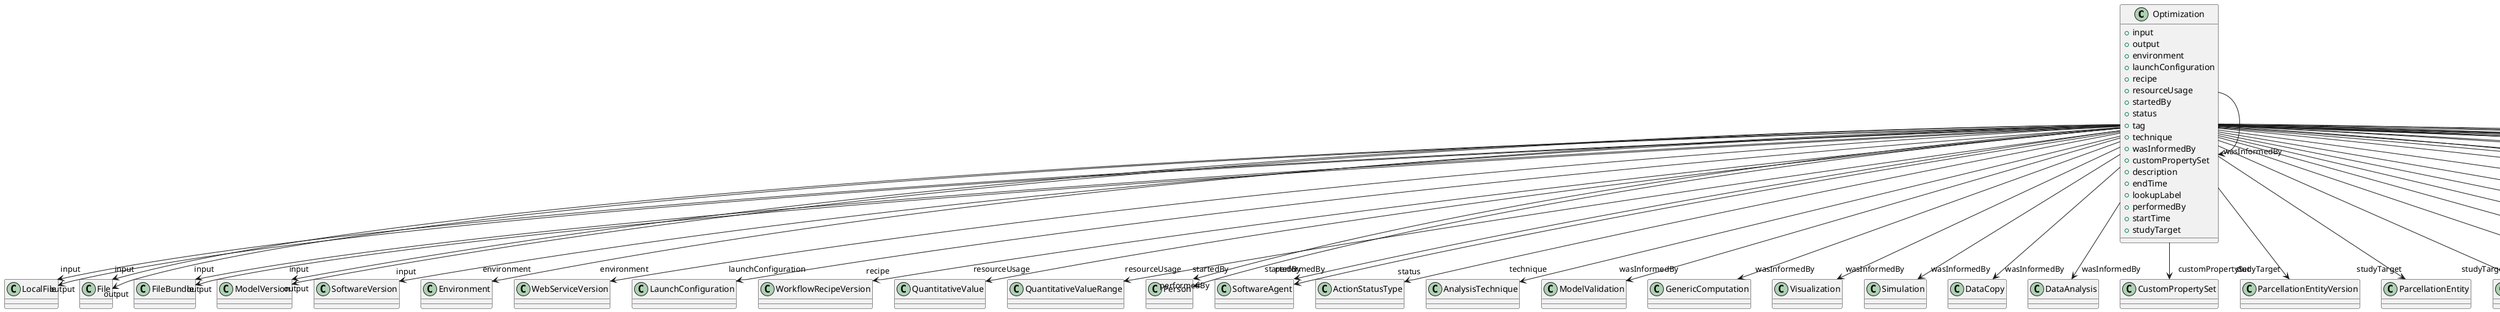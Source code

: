 @startuml
class Optimization {
+input
+output
+environment
+launchConfiguration
+recipe
+resourceUsage
+startedBy
+status
+tag
+technique
+wasInformedBy
+customPropertySet
+description
+endTime
+lookupLabel
+performedBy
+startTime
+studyTarget

}
Optimization -d-> "input" LocalFile
Optimization -d-> "input" File
Optimization -d-> "input" FileBundle
Optimization -d-> "input" ModelVersion
Optimization -d-> "input" SoftwareVersion
Optimization -d-> "output" LocalFile
Optimization -d-> "output" File
Optimization -d-> "output" FileBundle
Optimization -d-> "output" ModelVersion
Optimization -d-> "environment" Environment
Optimization -d-> "environment" WebServiceVersion
Optimization -d-> "launchConfiguration" LaunchConfiguration
Optimization -d-> "recipe" WorkflowRecipeVersion
Optimization -d-> "resourceUsage" QuantitativeValue
Optimization -d-> "resourceUsage" QuantitativeValueRange
Optimization -d-> "startedBy" Person
Optimization -d-> "startedBy" SoftwareAgent
Optimization -d-> "status" ActionStatusType
Optimization -d-> "technique" AnalysisTechnique
Optimization -d-> "wasInformedBy" ModelValidation
Optimization -d-> "wasInformedBy" GenericComputation
Optimization -d-> "wasInformedBy" Visualization
Optimization -d-> "wasInformedBy" Optimization
Optimization -d-> "wasInformedBy" Simulation
Optimization -d-> "wasInformedBy" DataCopy
Optimization -d-> "wasInformedBy" DataAnalysis
Optimization -d-> "customPropertySet" CustomPropertySet
Optimization -d-> "performedBy" Person
Optimization -d-> "performedBy" SoftwareAgent
Optimization -d-> "studyTarget" ParcellationEntityVersion
Optimization -d-> "studyTarget" ParcellationEntity
Optimization -d-> "studyTarget" CustomAnatomicalEntity
Optimization -d-> "studyTarget" MolecularEntity
Optimization -d-> "studyTarget" BiologicalSex
Optimization -d-> "studyTarget" TermSuggestion
Optimization -d-> "studyTarget" OpticalStimulusType
Optimization -d-> "studyTarget" GustatoryStimulusType
Optimization -d-> "studyTarget" OrganismSubstance
Optimization -d-> "studyTarget" Disease
Optimization -d-> "studyTarget" TactileStimulusType
Optimization -d-> "studyTarget" GeneticStrainType
Optimization -d-> "studyTarget" VisualStimulusType
Optimization -d-> "studyTarget" SubcellularEntity
Optimization -d-> "studyTarget" DiseaseModel
Optimization -d-> "studyTarget" ElectricalStimulusType
Optimization -d-> "studyTarget" Handedness
Optimization -d-> "studyTarget" AuditoryStimulusType
Optimization -d-> "studyTarget" UBERONParcellation
Optimization -d-> "studyTarget" OlfactoryStimulusType
Optimization -d-> "studyTarget" CellType
Optimization -d-> "studyTarget" BreedingType
Optimization -d-> "studyTarget" BiologicalOrder
Optimization -d-> "studyTarget" Species
Optimization -d-> "studyTarget" OrganismSystem
Optimization -d-> "studyTarget" Organ
Optimization -d-> "studyTarget" CellCultureType

@enduml